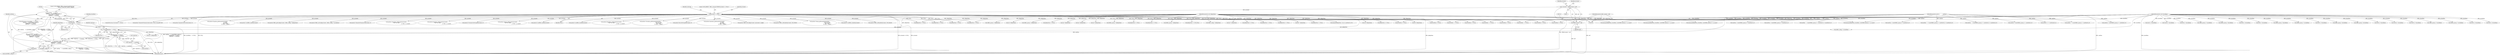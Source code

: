 digraph "0_Android_aeea52da00d210587fb3ed895de3d5f2e0264c88_4@API" {
"1000238" [label="(Call,pCmdData    == NULL||\n                cmdSize     != sizeof(effect_config_t)||\n                pReplyData  == NULL||\n                *replySize  != sizeof(int))"];
"1000239" [label="(Call,pCmdData    == NULL)"];
"1000112" [label="(MethodParameterIn,void *pCmdData)"];
"1000152" [label="(Call,pContext == NULL)"];
"1000117" [label="(Call,* pContext = (EffectContext *) self)"];
"1000119" [label="(Call,(EffectContext *) self)"];
"1000109" [label="(MethodParameterIn,effect_handle_t  self)"];
"1000242" [label="(Call,cmdSize     != sizeof(effect_config_t)||\n                pReplyData  == NULL||\n                *replySize  != sizeof(int))"];
"1000243" [label="(Call,cmdSize     != sizeof(effect_config_t))"];
"1000111" [label="(MethodParameterIn,uint32_t            cmdSize)"];
"1000247" [label="(Call,pReplyData  == NULL||\n                *replySize  != sizeof(int))"];
"1000248" [label="(Call,pReplyData  == NULL)"];
"1000114" [label="(MethodParameterIn,void *pReplyData)"];
"1000251" [label="(Call,*replySize  != sizeof(int))"];
"1001144" [label="(Call,(int32_t *)pCmdData)"];
"1001245" [label="(Call,(int32_t *)pCmdData)"];
"1000632" [label="(Call,cmdSize < (sizeof(effect_param_t) + sizeof(int32_t)))"];
"1000115" [label="(Block,)"];
"1001162" [label="(Call,android::LvmEffect_enable(pContext))"];
"1000350" [label="(Call,memcpy(pReplyData, pCmdData, sizeof(effect_param_t) + p->psize))"];
"1000267" [label="(Call,android::Effect_setConfig(pContext, (effect_config_t *) pCmdData))"];
"1000665" [label="(Call,memcpy(pReplyData, pCmdData, sizeof(effect_param_t) + p->psize))"];
"1000315" [label="(Call,pCmdData == NULL)"];
"1001357" [label="(Call,memcpy(pReplyData, vol_ret, sizeof(int32_t)*2))"];
"1000640" [label="(Call,pReplyData == NULL)"];
"1000111" [label="(MethodParameterIn,uint32_t            cmdSize)"];
"1000676" [label="(Call,(effect_param_t *)pReplyData)"];
"1001281" [label="(Call,pReplyData == LVM_NULL)"];
"1000738" [label="(Call,pCmdData   == NULL)"];
"1001213" [label="(Call,(int32_t *)pCmdData)"];
"1000243" [label="(Call,cmdSize     != sizeof(effect_config_t))"];
"1000292" [label="(Call,(effect_config_t *)pReplyData)"];
"1001075" [label="(Call,(uint32_t *)pCmdData)"];
"1000241" [label="(Identifier,NULL)"];
"1000114" [label="(MethodParameterIn,void *pReplyData)"];
"1000252" [label="(Call,*replySize)"];
"1000487" [label="(Call,android::Virtualizer_getParameter(pContext,\n                                                               (void *)p->data,\n                                                               &p->vsize,\n                                                               p->data + voffset))"];
"1001159" [label="(Call,(int32_t *)pCmdData)"];
"1001291" [label="(Call,cmdSize != 2 * sizeof(uint32_t))"];
"1000770" [label="(Call,(effect_param_t *) pCmdData)"];
"1000662" [label="(Call,(effect_param_t *)pCmdData)"];
"1000453" [label="(Call,memcpy(pReplyData, pCmdData, sizeof(effect_param_t) + p->psize))"];
"1000197" [label="(Call,android::BassSetStrength(pContext, 0))"];
"1000186" [label="(Call,(int *) pReplyData)"];
"1000913" [label="(Call,pReplyData == NULL)"];
"1000152" [label="(Call,pContext == NULL)"];
"1000753" [label="(Call,pReplyData == NULL)"];
"1000258" [label="(Literal,\"\tLVM_ERROR : Effect_command cmdCode Case: \"\n                         \"EFFECT_CMD_SET_CONFIG: ERROR\")"];
"1000119" [label="(Call,(EffectContext *) self)"];
"1000384" [label="(Call,android::BassBoost_getParameter(pContext,\n                                                             p->data,\n                                                             &p->vsize,\n                                                             p->data + voffset))"];
"1000297" [label="(Call,android::Effect_setConfig(pContext, &pContext->config))"];
"1001037" [label="(Call,android::Effect_setEnabled(pContext, LVM_TRUE))"];
"1000699" [label="(Call,android::Volume_getParameter(pContext,\n                                                          (void *)p->data,\n                                                          &p->vsize,\n                                                          p->data + voffset))"];
"1000965" [label="(Call,cmdSize    < (sizeof(effect_param_t) + sizeof(int32_t)))"];
"1000901" [label="(Call,pCmdData == NULL)"];
"1001130" [label="(Call,android::LvmEffect_disable(pContext))"];
"1000121" [label="(Identifier,self)"];
"1000430" [label="(Call,pReplyData == NULL)"];
"1001230" [label="(Call,(int32_t *)pCmdData)"];
"1000245" [label="(Call,sizeof(effect_config_t))"];
"1000162" [label="(Identifier,cmdCode)"];
"1000244" [label="(Identifier,cmdSize)"];
"1001196" [label="(Call,(int32_t *)pCmdData)"];
"1000450" [label="(Call,(effect_param_t *)pCmdData)"];
"1000930" [label="(Call,(effect_param_t *) pCmdData)"];
"1001063" [label="(Call,android::Effect_setEnabled(pContext, LVM_FALSE))"];
"1000422" [label="(Call,cmdSize < (sizeof(effect_param_t) + sizeof(int32_t)))"];
"1000253" [label="(Identifier,replySize)"];
"1000242" [label="(Call,cmdSize     != sizeof(effect_config_t)||\n                pReplyData  == NULL||\n                *replySize  != sizeof(int))"];
"1001127" [label="(Call,(int32_t *)pCmdData)"];
"1000818" [label="(Call,cmdSize    > (sizeof(effect_param_t) + sizeof(int32_t) +sizeof(int32_t)))"];
"1000347" [label="(Call,(effect_param_t *)pCmdData)"];
"1000229" [label="(Call,(int *) pReplyData)"];
"1000151" [label="(ControlStructure,if (pContext == NULL))"];
"1000973" [label="(Call,pReplyData == NULL)"];
"1001364" [label="(Call,android::VolumeSetVolumeLevel(pContext, (int16_t)(maxdB*100)))"];
"1000248" [label="(Call,pReplyData  == NULL)"];
"1001044" [label="(Call,pReplyData == NULL)"];
"1000217" [label="(Call,android::EqualizerSetPreset(pContext, 0))"];
"1000594" [label="(Call,android::Equalizer_getParameter(pContext,\n                                                             p->data,\n                                                             &p->vsize,\n                                                             p->data + voffset))"];
"1000527" [label="(Call,cmdSize < (sizeof(effect_param_t) + sizeof(int32_t)))"];
"1000238" [label="(Call,pCmdData    == NULL||\n                cmdSize     != sizeof(effect_config_t)||\n                pReplyData  == NULL||\n                *replySize  != sizeof(int))"];
"1001060" [label="(Call,(int *)pReplyData)"];
"1000157" [label="(Literal,\"\tLVM_ERROR : Effect_command ERROR pContext == NULL\")"];
"1000251" [label="(Call,*replySize  != sizeof(int))"];
"1000523" [label="(Call,pCmdData == NULL)"];
"1000276" [label="(Call,pReplyData == NULL)"];
"1000814" [label="(Call,pCmdData   == NULL)"];
"1000290" [label="(Call,android::Effect_getConfig(pContext, (effect_config_t *)pReplyData))"];
"1000249" [label="(Identifier,pReplyData)"];
"1000327" [label="(Call,pReplyData == NULL)"];
"1000250" [label="(Identifier,NULL)"];
"1000247" [label="(Call,pReplyData  == NULL||\n                *replySize  != sizeof(int))"];
"1000788" [label="(Call,(int *)pReplyData)"];
"1000167" [label="(Call,pReplyData == NULL)"];
"1000361" [label="(Call,(effect_param_t *)pReplyData)"];
"1000269" [label="(Call,(effect_config_t *) pCmdData)"];
"1000961" [label="(Call,pCmdData   == NULL)"];
"1000995" [label="(Call,(int *)pReplyData)"];
"1000232" [label="(Call,android::VolumeSetVolumeLevel(pContext, 0))"];
"1000878" [label="(Call,android::Virtualizer_setParameter(pContext,\n (void *)p->data,\n                                                                       p->data + p->psize))"];
"1000571" [label="(Call,(effect_param_t *)pReplyData)"];
"1000109" [label="(MethodParameterIn,effect_handle_t  self)"];
"1000535" [label="(Call,pReplyData == NULL)"];
"1000118" [label="(Identifier,pContext)"];
"1000319" [label="(Call,cmdSize < (sizeof(effect_param_t) + sizeof(int32_t)))"];
"1000557" [label="(Call,(effect_param_t *)pCmdData)"];
"1000418" [label="(Call,pCmdData == NULL)"];
"1000112" [label="(MethodParameterIn,void *pCmdData)"];
"1000938" [label="(Call,android::Equalizer_setParameter(pContext,\n (void *)p->data,\n                                                                     p->data + p->psize))"];
"1000207" [label="(Call,android::VirtualizerSetStrength(pContext, 0))"];
"1001110" [label="(Call,(int32_t *)pCmdData)"];
"1001034" [label="(Call,(int *)pReplyData)"];
"1000560" [label="(Call,memcpy(pReplyData, pCmdData, sizeof(effect_param_t) + p->psize))"];
"1001306" [label="(Call,(uint32_t *)pCmdData)"];
"1000126" [label="(Identifier,pContext)"];
"1000153" [label="(Identifier,pContext)"];
"1000998" [label="(Call,android::Volume_setParameter(pContext,\n (void *)p->data,\n                                                                 p->data + p->psize))"];
"1000935" [label="(Call,(int *)pReplyData)"];
"1000117" [label="(Call,* pContext = (EffectContext *) self)"];
"1001313" [label="(Call,(uint32_t *)pCmdData)"];
"1000254" [label="(Call,sizeof(int))"];
"1000857" [label="(Call,(effect_param_t *) pCmdData)"];
"1000237" [label="(ControlStructure,if (pCmdData    == NULL||\n                cmdSize     != sizeof(effect_config_t)||\n                pReplyData  == NULL||\n                *replySize  != sizeof(int)))"];
"1001018" [label="(Call,pReplyData == NULL)"];
"1000742" [label="(Call,cmdSize    != (sizeof(effect_param_t) + sizeof(int32_t) +sizeof(int16_t)))"];
"1000829" [label="(Call,cmdSize    < (sizeof(effect_param_t) + sizeof(int32_t) +sizeof(int16_t)))"];
"1001288" [label="(Call,pCmdData == NULL)"];
"1000905" [label="(Call,cmdSize < (sizeof(effect_param_t) + sizeof(int32_t)))"];
"1000990" [label="(Call,(effect_param_t *) pCmdData)"];
"1000875" [label="(Call,(int *)pReplyData)"];
"1001424" [label="(MethodReturn,int)"];
"1001248" [label="(Call,android::LvmEffect_enable(pContext))"];
"1000154" [label="(Identifier,NULL)"];
"1001216" [label="(Call,android::LvmEffect_disable(pContext))"];
"1000264" [label="(Call,(int *) pReplyData)"];
"1000791" [label="(Call,android::BassBoost_setParameter(pContext,\n (void *)p->data,\n                                                                    p->data + p->psize))"];
"1000464" [label="(Call,(effect_param_t *)pReplyData)"];
"1000628" [label="(Call,pCmdData == NULL)"];
"1000840" [label="(Call,pReplyData == NULL)"];
"1000240" [label="(Identifier,pCmdData)"];
"1000239" [label="(Call,pCmdData    == NULL)"];
"1000238" -> "1000237"  [label="AST: "];
"1000238" -> "1000239"  [label="CFG: "];
"1000238" -> "1000242"  [label="CFG: "];
"1000239" -> "1000238"  [label="AST: "];
"1000242" -> "1000238"  [label="AST: "];
"1000258" -> "1000238"  [label="CFG: "];
"1000265" -> "1000238"  [label="CFG: "];
"1000238" -> "1001424"  [label="DDG: pCmdData    == NULL"];
"1000238" -> "1001424"  [label="DDG: pCmdData    == NULL||\n                cmdSize     != sizeof(effect_config_t)||\n                pReplyData  == NULL||\n                *replySize  != sizeof(int)"];
"1000238" -> "1001424"  [label="DDG: cmdSize     != sizeof(effect_config_t)||\n                pReplyData  == NULL||\n                *replySize  != sizeof(int)"];
"1000239" -> "1000238"  [label="DDG: pCmdData"];
"1000239" -> "1000238"  [label="DDG: NULL"];
"1000242" -> "1000238"  [label="DDG: cmdSize     != sizeof(effect_config_t)"];
"1000242" -> "1000238"  [label="DDG: pReplyData  == NULL||\n                *replySize  != sizeof(int)"];
"1000239" -> "1000241"  [label="CFG: "];
"1000240" -> "1000239"  [label="AST: "];
"1000241" -> "1000239"  [label="AST: "];
"1000244" -> "1000239"  [label="CFG: "];
"1000239" -> "1001424"  [label="DDG: pCmdData"];
"1000239" -> "1001424"  [label="DDG: NULL"];
"1000112" -> "1000239"  [label="DDG: pCmdData"];
"1000152" -> "1000239"  [label="DDG: NULL"];
"1000239" -> "1000248"  [label="DDG: NULL"];
"1000239" -> "1000269"  [label="DDG: pCmdData"];
"1000112" -> "1000108"  [label="AST: "];
"1000112" -> "1001424"  [label="DDG: pCmdData"];
"1000112" -> "1000269"  [label="DDG: pCmdData"];
"1000112" -> "1000315"  [label="DDG: pCmdData"];
"1000112" -> "1000347"  [label="DDG: pCmdData"];
"1000112" -> "1000350"  [label="DDG: pCmdData"];
"1000112" -> "1000418"  [label="DDG: pCmdData"];
"1000112" -> "1000450"  [label="DDG: pCmdData"];
"1000112" -> "1000453"  [label="DDG: pCmdData"];
"1000112" -> "1000523"  [label="DDG: pCmdData"];
"1000112" -> "1000557"  [label="DDG: pCmdData"];
"1000112" -> "1000560"  [label="DDG: pCmdData"];
"1000112" -> "1000628"  [label="DDG: pCmdData"];
"1000112" -> "1000662"  [label="DDG: pCmdData"];
"1000112" -> "1000665"  [label="DDG: pCmdData"];
"1000112" -> "1000738"  [label="DDG: pCmdData"];
"1000112" -> "1000770"  [label="DDG: pCmdData"];
"1000112" -> "1000814"  [label="DDG: pCmdData"];
"1000112" -> "1000857"  [label="DDG: pCmdData"];
"1000112" -> "1000901"  [label="DDG: pCmdData"];
"1000112" -> "1000930"  [label="DDG: pCmdData"];
"1000112" -> "1000961"  [label="DDG: pCmdData"];
"1000112" -> "1000990"  [label="DDG: pCmdData"];
"1000112" -> "1001075"  [label="DDG: pCmdData"];
"1000112" -> "1001110"  [label="DDG: pCmdData"];
"1000112" -> "1001127"  [label="DDG: pCmdData"];
"1000112" -> "1001144"  [label="DDG: pCmdData"];
"1000112" -> "1001159"  [label="DDG: pCmdData"];
"1000112" -> "1001196"  [label="DDG: pCmdData"];
"1000112" -> "1001213"  [label="DDG: pCmdData"];
"1000112" -> "1001230"  [label="DDG: pCmdData"];
"1000112" -> "1001245"  [label="DDG: pCmdData"];
"1000112" -> "1001288"  [label="DDG: pCmdData"];
"1000112" -> "1001306"  [label="DDG: pCmdData"];
"1000112" -> "1001313"  [label="DDG: pCmdData"];
"1000152" -> "1000151"  [label="AST: "];
"1000152" -> "1000154"  [label="CFG: "];
"1000153" -> "1000152"  [label="AST: "];
"1000154" -> "1000152"  [label="AST: "];
"1000157" -> "1000152"  [label="CFG: "];
"1000162" -> "1000152"  [label="CFG: "];
"1000152" -> "1001424"  [label="DDG: pContext == NULL"];
"1000152" -> "1001424"  [label="DDG: pContext"];
"1000152" -> "1001424"  [label="DDG: NULL"];
"1000117" -> "1000152"  [label="DDG: pContext"];
"1000152" -> "1000167"  [label="DDG: NULL"];
"1000152" -> "1000197"  [label="DDG: pContext"];
"1000152" -> "1000207"  [label="DDG: pContext"];
"1000152" -> "1000217"  [label="DDG: pContext"];
"1000152" -> "1000232"  [label="DDG: pContext"];
"1000152" -> "1000267"  [label="DDG: pContext"];
"1000152" -> "1000276"  [label="DDG: NULL"];
"1000152" -> "1000290"  [label="DDG: pContext"];
"1000152" -> "1000297"  [label="DDG: pContext"];
"1000152" -> "1000315"  [label="DDG: NULL"];
"1000152" -> "1000384"  [label="DDG: pContext"];
"1000152" -> "1000418"  [label="DDG: NULL"];
"1000152" -> "1000487"  [label="DDG: pContext"];
"1000152" -> "1000523"  [label="DDG: NULL"];
"1000152" -> "1000594"  [label="DDG: pContext"];
"1000152" -> "1000628"  [label="DDG: NULL"];
"1000152" -> "1000699"  [label="DDG: pContext"];
"1000152" -> "1000738"  [label="DDG: NULL"];
"1000152" -> "1000791"  [label="DDG: pContext"];
"1000152" -> "1000814"  [label="DDG: NULL"];
"1000152" -> "1000878"  [label="DDG: pContext"];
"1000152" -> "1000901"  [label="DDG: NULL"];
"1000152" -> "1000938"  [label="DDG: pContext"];
"1000152" -> "1000961"  [label="DDG: NULL"];
"1000152" -> "1000998"  [label="DDG: pContext"];
"1000152" -> "1001018"  [label="DDG: NULL"];
"1000152" -> "1001037"  [label="DDG: pContext"];
"1000152" -> "1001044"  [label="DDG: NULL"];
"1000152" -> "1001063"  [label="DDG: pContext"];
"1000152" -> "1001130"  [label="DDG: pContext"];
"1000152" -> "1001162"  [label="DDG: pContext"];
"1000152" -> "1001216"  [label="DDG: pContext"];
"1000152" -> "1001248"  [label="DDG: pContext"];
"1000152" -> "1001288"  [label="DDG: NULL"];
"1000152" -> "1001364"  [label="DDG: pContext"];
"1000117" -> "1000115"  [label="AST: "];
"1000117" -> "1000119"  [label="CFG: "];
"1000118" -> "1000117"  [label="AST: "];
"1000119" -> "1000117"  [label="AST: "];
"1000126" -> "1000117"  [label="CFG: "];
"1000117" -> "1001424"  [label="DDG: (EffectContext *) self"];
"1000119" -> "1000117"  [label="DDG: self"];
"1000119" -> "1000121"  [label="CFG: "];
"1000120" -> "1000119"  [label="AST: "];
"1000121" -> "1000119"  [label="AST: "];
"1000119" -> "1001424"  [label="DDG: self"];
"1000109" -> "1000119"  [label="DDG: self"];
"1000109" -> "1000108"  [label="AST: "];
"1000109" -> "1001424"  [label="DDG: self"];
"1000242" -> "1000243"  [label="CFG: "];
"1000242" -> "1000247"  [label="CFG: "];
"1000243" -> "1000242"  [label="AST: "];
"1000247" -> "1000242"  [label="AST: "];
"1000242" -> "1001424"  [label="DDG: pReplyData  == NULL||\n                *replySize  != sizeof(int)"];
"1000242" -> "1001424"  [label="DDG: cmdSize     != sizeof(effect_config_t)"];
"1000243" -> "1000242"  [label="DDG: cmdSize"];
"1000247" -> "1000242"  [label="DDG: pReplyData  == NULL"];
"1000247" -> "1000242"  [label="DDG: *replySize  != sizeof(int)"];
"1000243" -> "1000245"  [label="CFG: "];
"1000244" -> "1000243"  [label="AST: "];
"1000245" -> "1000243"  [label="AST: "];
"1000249" -> "1000243"  [label="CFG: "];
"1000243" -> "1001424"  [label="DDG: cmdSize"];
"1000111" -> "1000243"  [label="DDG: cmdSize"];
"1000111" -> "1000108"  [label="AST: "];
"1000111" -> "1001424"  [label="DDG: cmdSize"];
"1000111" -> "1000319"  [label="DDG: cmdSize"];
"1000111" -> "1000422"  [label="DDG: cmdSize"];
"1000111" -> "1000527"  [label="DDG: cmdSize"];
"1000111" -> "1000632"  [label="DDG: cmdSize"];
"1000111" -> "1000742"  [label="DDG: cmdSize"];
"1000111" -> "1000818"  [label="DDG: cmdSize"];
"1000111" -> "1000829"  [label="DDG: cmdSize"];
"1000111" -> "1000905"  [label="DDG: cmdSize"];
"1000111" -> "1000965"  [label="DDG: cmdSize"];
"1000111" -> "1001291"  [label="DDG: cmdSize"];
"1000247" -> "1000248"  [label="CFG: "];
"1000247" -> "1000251"  [label="CFG: "];
"1000248" -> "1000247"  [label="AST: "];
"1000251" -> "1000247"  [label="AST: "];
"1000247" -> "1001424"  [label="DDG: pReplyData  == NULL"];
"1000247" -> "1001424"  [label="DDG: *replySize  != sizeof(int)"];
"1000248" -> "1000247"  [label="DDG: pReplyData"];
"1000248" -> "1000247"  [label="DDG: NULL"];
"1000251" -> "1000247"  [label="DDG: *replySize"];
"1000248" -> "1000250"  [label="CFG: "];
"1000249" -> "1000248"  [label="AST: "];
"1000250" -> "1000248"  [label="AST: "];
"1000253" -> "1000248"  [label="CFG: "];
"1000248" -> "1001424"  [label="DDG: NULL"];
"1000248" -> "1001424"  [label="DDG: pReplyData"];
"1000114" -> "1000248"  [label="DDG: pReplyData"];
"1000248" -> "1000264"  [label="DDG: pReplyData"];
"1000114" -> "1000108"  [label="AST: "];
"1000114" -> "1001424"  [label="DDG: pReplyData"];
"1000114" -> "1000167"  [label="DDG: pReplyData"];
"1000114" -> "1000186"  [label="DDG: pReplyData"];
"1000114" -> "1000229"  [label="DDG: pReplyData"];
"1000114" -> "1000264"  [label="DDG: pReplyData"];
"1000114" -> "1000276"  [label="DDG: pReplyData"];
"1000114" -> "1000292"  [label="DDG: pReplyData"];
"1000114" -> "1000327"  [label="DDG: pReplyData"];
"1000114" -> "1000350"  [label="DDG: pReplyData"];
"1000114" -> "1000361"  [label="DDG: pReplyData"];
"1000114" -> "1000430"  [label="DDG: pReplyData"];
"1000114" -> "1000453"  [label="DDG: pReplyData"];
"1000114" -> "1000464"  [label="DDG: pReplyData"];
"1000114" -> "1000535"  [label="DDG: pReplyData"];
"1000114" -> "1000560"  [label="DDG: pReplyData"];
"1000114" -> "1000571"  [label="DDG: pReplyData"];
"1000114" -> "1000640"  [label="DDG: pReplyData"];
"1000114" -> "1000665"  [label="DDG: pReplyData"];
"1000114" -> "1000676"  [label="DDG: pReplyData"];
"1000114" -> "1000753"  [label="DDG: pReplyData"];
"1000114" -> "1000788"  [label="DDG: pReplyData"];
"1000114" -> "1000840"  [label="DDG: pReplyData"];
"1000114" -> "1000875"  [label="DDG: pReplyData"];
"1000114" -> "1000913"  [label="DDG: pReplyData"];
"1000114" -> "1000935"  [label="DDG: pReplyData"];
"1000114" -> "1000973"  [label="DDG: pReplyData"];
"1000114" -> "1000995"  [label="DDG: pReplyData"];
"1000114" -> "1001018"  [label="DDG: pReplyData"];
"1000114" -> "1001034"  [label="DDG: pReplyData"];
"1000114" -> "1001044"  [label="DDG: pReplyData"];
"1000114" -> "1001060"  [label="DDG: pReplyData"];
"1000114" -> "1001281"  [label="DDG: pReplyData"];
"1000114" -> "1001357"  [label="DDG: pReplyData"];
"1000251" -> "1000254"  [label="CFG: "];
"1000252" -> "1000251"  [label="AST: "];
"1000254" -> "1000251"  [label="AST: "];
"1000251" -> "1001424"  [label="DDG: *replySize"];
}

